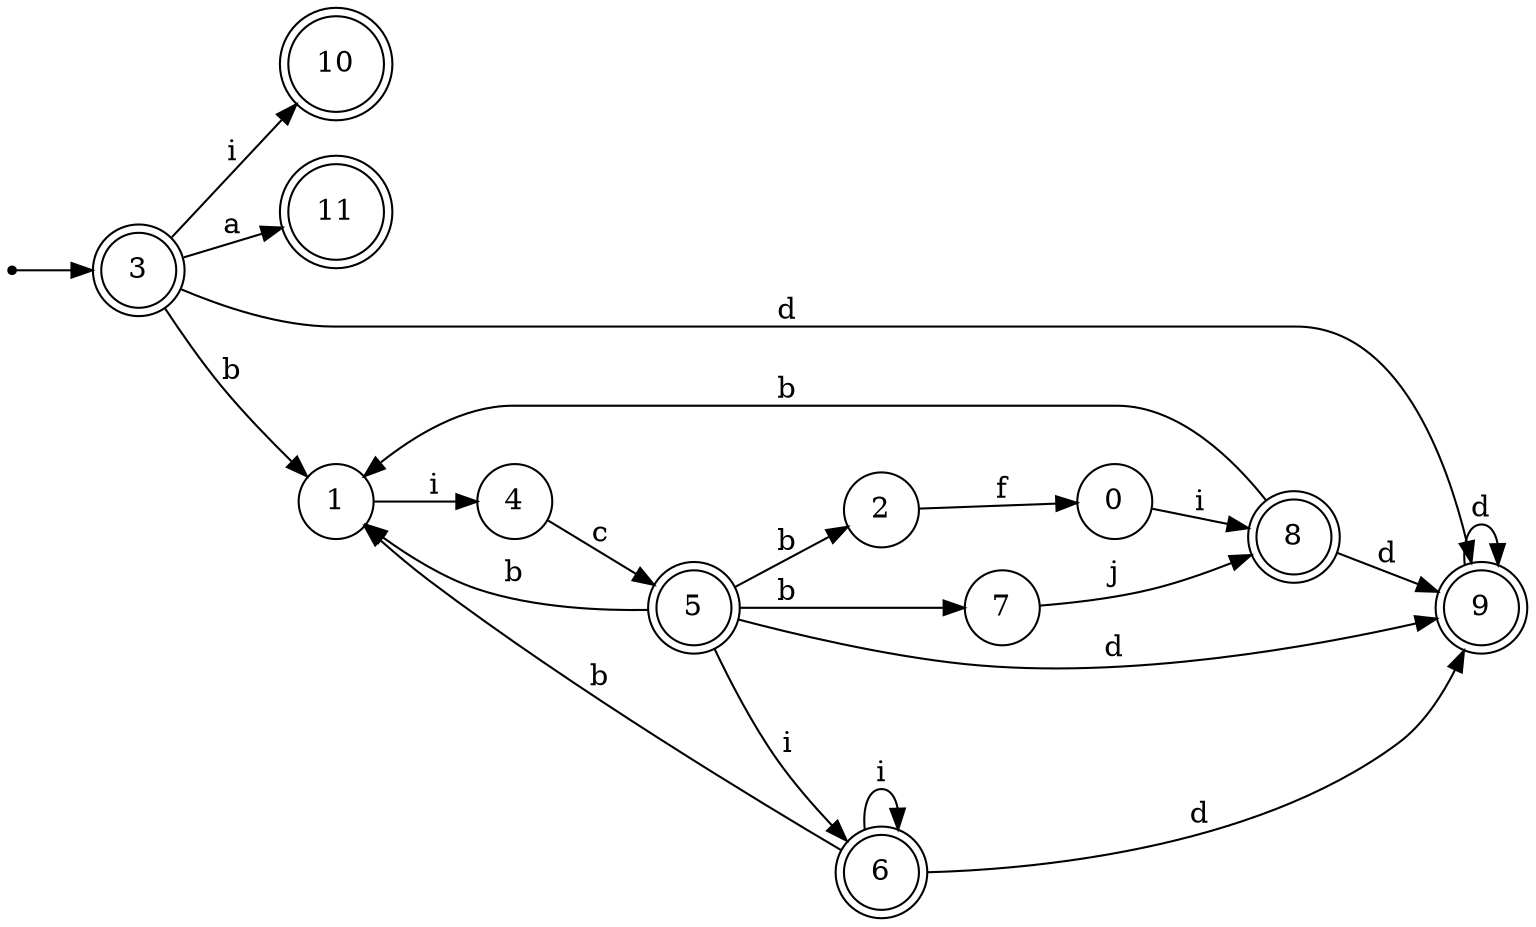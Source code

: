 digraph {
	rankdir = LR;
	size = "30,20";
	node [shape = point]; "dummy0"
	node [shape = doublecircle]; "3"
	"dummy0" -> "3";
	node [shape = doublecircle]; "10";
	node [shape = doublecircle]; "11";
	node [shape = doublecircle]; "9";
	node [shape = circle]; "7";
	node [shape = doublecircle]; "5";
	node [shape = circle]; "2";
	node [shape = circle]; "1";
	node [shape = circle]; "4";
	node [shape = doublecircle]; "6";
	node [shape = doublecircle]; "8";
	node [shape = circle]; "0";
	"3" -> "10" [label = "i"];
	"3" -> "9" [label = "d"];
	"3" -> "1" [label = "b"];
	"3" -> "11" [label = "a"];
	"0" -> "8" [label = "i"];
	"1" -> "4" [label = "i"];
	"8" -> "1" [label = "b"];
	"8" -> "9" [label = "d"];
	"6" -> "6" [label = "i"];
	"6" -> "9" [label = "d"];
	"6" -> "1" [label = "b"];
	"5" -> "9" [label = "d"];
	"5" -> "6" [label = "i"];
	"5" -> "1" [label = "b"];
	"5" -> "2" [label = "b"];
	"5" -> "7" [label = "b"];
	"4" -> "5" [label = "c"];
	"9" -> "9" [label = "d"];
	"7" -> "8" [label = "j"];
	"2" -> "0" [label = "f"];
}
